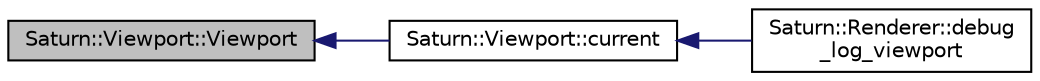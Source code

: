 digraph "Saturn::Viewport::Viewport"
{
  edge [fontname="Helvetica",fontsize="10",labelfontname="Helvetica",labelfontsize="10"];
  node [fontname="Helvetica",fontsize="10",shape=record];
  rankdir="LR";
  Node1 [label="Saturn::Viewport::Viewport",height=0.2,width=0.4,color="black", fillcolor="grey75", style="filled", fontcolor="black"];
  Node1 -> Node2 [dir="back",color="midnightblue",fontsize="10",style="solid",fontname="Helvetica"];
  Node2 [label="Saturn::Viewport::current",height=0.2,width=0.4,color="black", fillcolor="white", style="filled",URL="$class_saturn_1_1_viewport.html#ae1d00a96641eb4f3c945c74402157f6d"];
  Node2 -> Node3 [dir="back",color="midnightblue",fontsize="10",style="solid",fontname="Helvetica"];
  Node3 [label="Saturn::Renderer::debug\l_log_viewport",height=0.2,width=0.4,color="black", fillcolor="white", style="filled",URL="$class_saturn_1_1_renderer.html#a79c8a965dc33001d6f70b41b77c884f1"];
}
